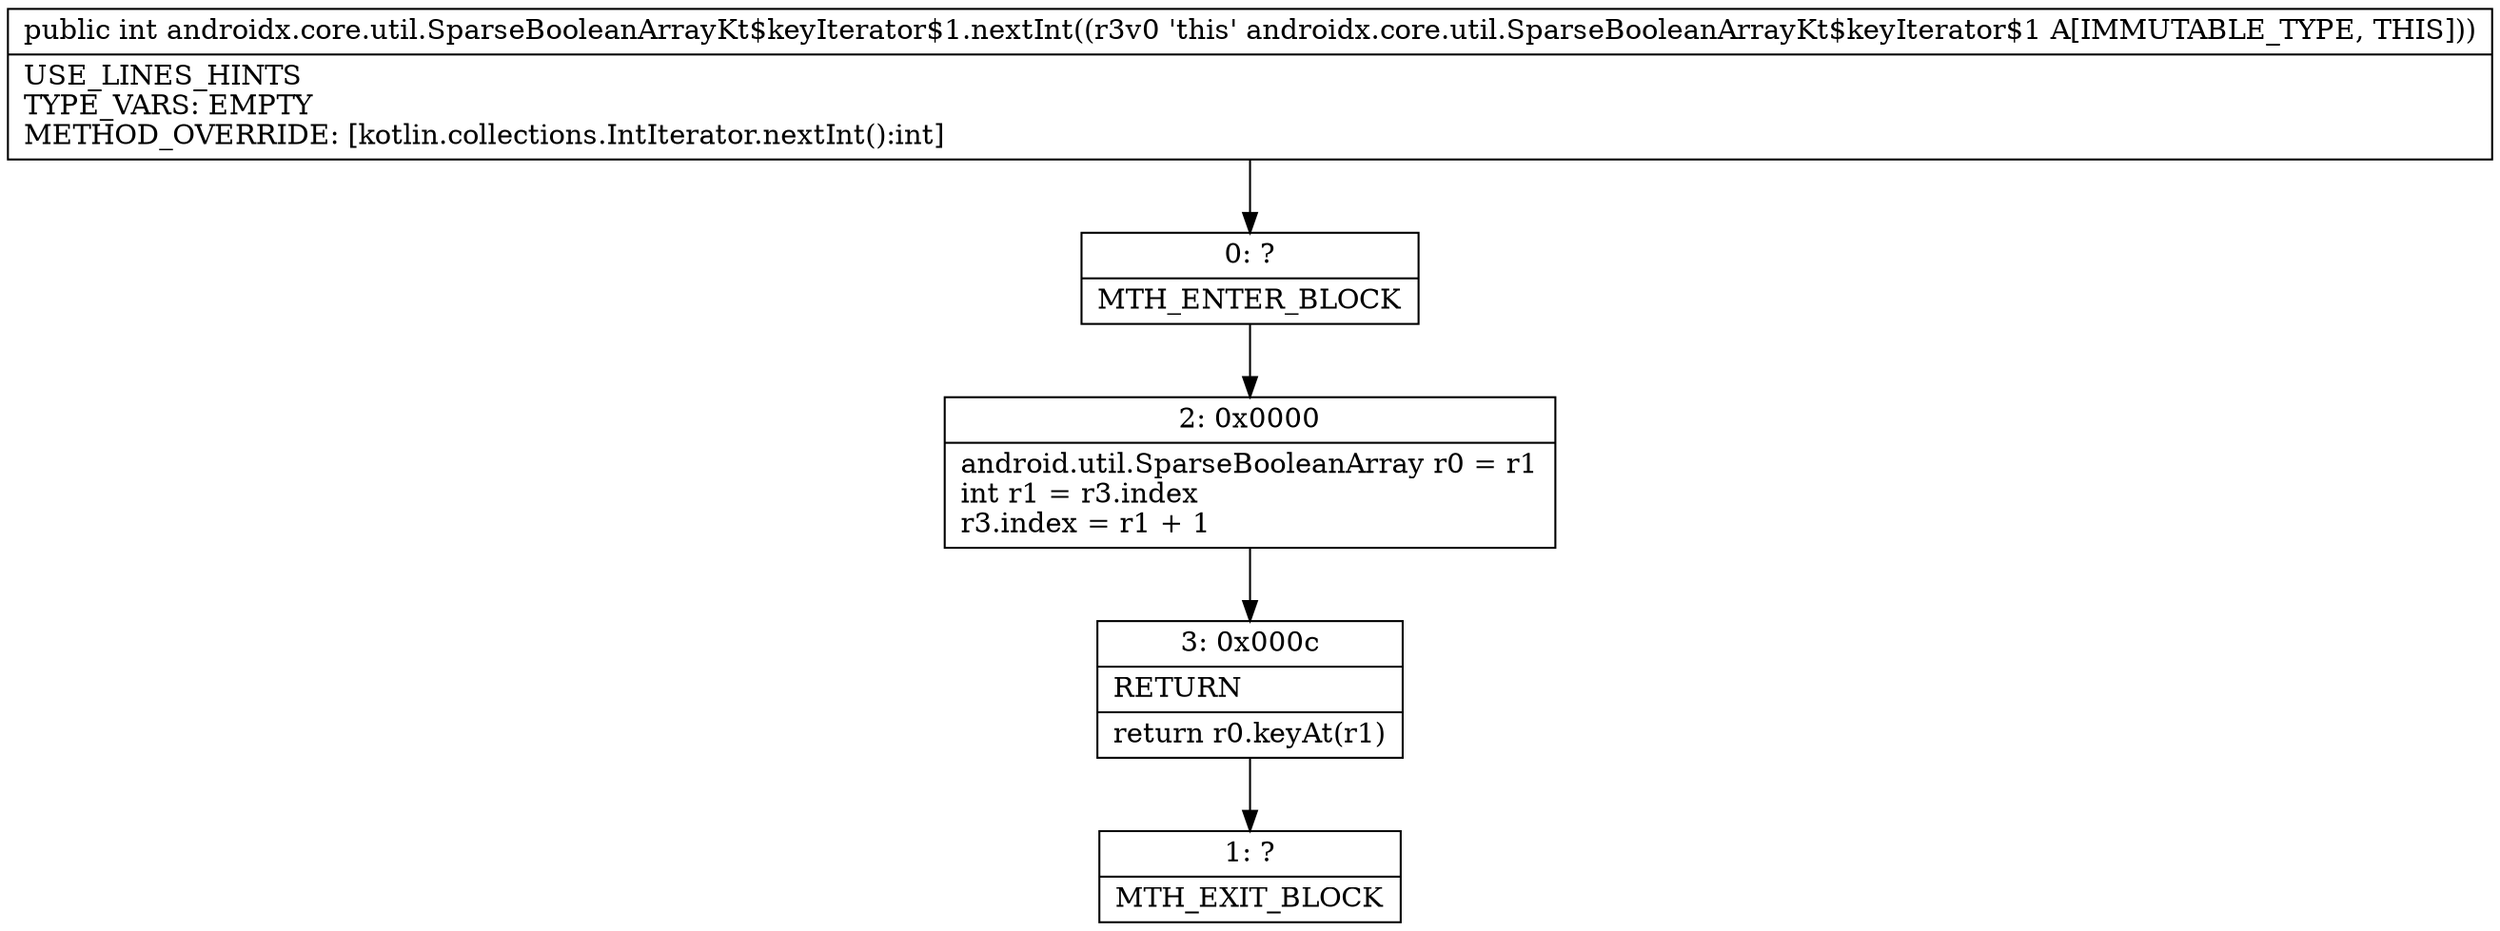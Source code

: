digraph "CFG forandroidx.core.util.SparseBooleanArrayKt$keyIterator$1.nextInt()I" {
Node_0 [shape=record,label="{0\:\ ?|MTH_ENTER_BLOCK\l}"];
Node_2 [shape=record,label="{2\:\ 0x0000|android.util.SparseBooleanArray r0 = r1\lint r1 = r3.index\lr3.index = r1 + 1\l}"];
Node_3 [shape=record,label="{3\:\ 0x000c|RETURN\l|return r0.keyAt(r1)\l}"];
Node_1 [shape=record,label="{1\:\ ?|MTH_EXIT_BLOCK\l}"];
MethodNode[shape=record,label="{public int androidx.core.util.SparseBooleanArrayKt$keyIterator$1.nextInt((r3v0 'this' androidx.core.util.SparseBooleanArrayKt$keyIterator$1 A[IMMUTABLE_TYPE, THIS]))  | USE_LINES_HINTS\lTYPE_VARS: EMPTY\lMETHOD_OVERRIDE: [kotlin.collections.IntIterator.nextInt():int]\l}"];
MethodNode -> Node_0;Node_0 -> Node_2;
Node_2 -> Node_3;
Node_3 -> Node_1;
}

